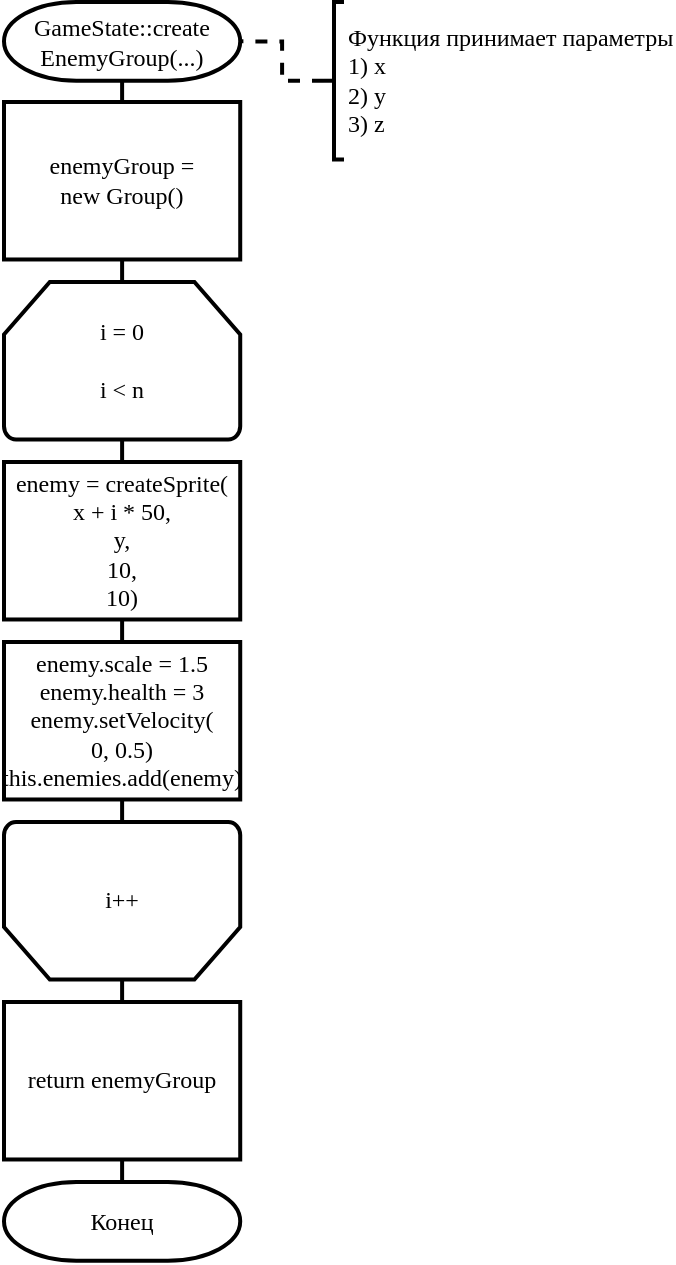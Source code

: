 <mxfile version="14.5.1" type="device"><diagram id="JUUeBPBLSwcHTzahS-xT" name="Page-1"><mxGraphModel dx="284" dy="518" grid="1" gridSize="10" guides="1" tooltips="1" connect="1" arrows="1" fold="1" page="1" pageScale="1" pageWidth="827" pageHeight="1169" math="0" shadow="0"><root><mxCell id="0"/><mxCell id="1" parent="0"/><mxCell id="3ERIvJ0DLFZa7S6mVsLI-9" style="edgeStyle=orthogonalEdgeStyle;rounded=0;orthogonalLoop=1;jettySize=auto;html=1;exitX=0.5;exitY=1;exitDx=0;exitDy=0;exitPerimeter=0;entryX=0.5;entryY=0;entryDx=0;entryDy=0;endArrow=none;endFill=0;strokeWidth=2;" edge="1" parent="1" source="3ERIvJ0DLFZa7S6mVsLI-1" target="3ERIvJ0DLFZa7S6mVsLI-2"><mxGeometry relative="1" as="geometry"/></mxCell><mxCell id="3ERIvJ0DLFZa7S6mVsLI-1" value="GameState::create&lt;br&gt;EnemyGroup(...)" style="strokeWidth=2;html=1;shape=mxgraph.flowchart.terminator;whiteSpace=wrap;fontFamily=Times New Roman;" vertex="1" parent="1"><mxGeometry x="40" y="40" width="118.11" height="39.37" as="geometry"/></mxCell><mxCell id="3ERIvJ0DLFZa7S6mVsLI-10" style="edgeStyle=orthogonalEdgeStyle;rounded=0;orthogonalLoop=1;jettySize=auto;html=1;exitX=0.5;exitY=1;exitDx=0;exitDy=0;entryX=0.5;entryY=0;entryDx=0;entryDy=0;entryPerimeter=0;endArrow=none;endFill=0;strokeWidth=2;" edge="1" parent="1" source="3ERIvJ0DLFZa7S6mVsLI-2" target="3ERIvJ0DLFZa7S6mVsLI-3"><mxGeometry relative="1" as="geometry"/></mxCell><mxCell id="3ERIvJ0DLFZa7S6mVsLI-2" value="enemyGroup =&lt;br&gt;new Group()" style="rounded=0;whiteSpace=wrap;html=1;absoluteArcSize=1;arcSize=14;strokeWidth=2;fontFamily=Times New Roman;" vertex="1" parent="1"><mxGeometry x="40" y="90" width="118.11" height="78.74" as="geometry"/></mxCell><mxCell id="3ERIvJ0DLFZa7S6mVsLI-11" style="edgeStyle=orthogonalEdgeStyle;rounded=0;orthogonalLoop=1;jettySize=auto;html=1;exitX=0.5;exitY=1;exitDx=0;exitDy=0;exitPerimeter=0;entryX=0.5;entryY=0;entryDx=0;entryDy=0;endArrow=none;endFill=0;strokeWidth=2;" edge="1" parent="1" source="3ERIvJ0DLFZa7S6mVsLI-3" target="3ERIvJ0DLFZa7S6mVsLI-4"><mxGeometry relative="1" as="geometry"/></mxCell><mxCell id="3ERIvJ0DLFZa7S6mVsLI-3" value="i = 0&lt;br&gt;&lt;br&gt;i &amp;lt; n" style="strokeWidth=2;html=1;shape=mxgraph.flowchart.loop_limit;whiteSpace=wrap;rounded=0;fontFamily=Times New Roman;" vertex="1" parent="1"><mxGeometry x="40" y="180" width="118.11" height="78.74" as="geometry"/></mxCell><mxCell id="3ERIvJ0DLFZa7S6mVsLI-12" style="edgeStyle=orthogonalEdgeStyle;rounded=0;orthogonalLoop=1;jettySize=auto;html=1;exitX=0.5;exitY=1;exitDx=0;exitDy=0;entryX=0.5;entryY=0;entryDx=0;entryDy=0;endArrow=none;endFill=0;strokeWidth=2;" edge="1" parent="1" source="3ERIvJ0DLFZa7S6mVsLI-4" target="3ERIvJ0DLFZa7S6mVsLI-5"><mxGeometry relative="1" as="geometry"/></mxCell><mxCell id="3ERIvJ0DLFZa7S6mVsLI-4" value="enemy = createSprite(&lt;br&gt;x + i * 50,&lt;br&gt;y,&lt;br&gt;10,&lt;br&gt;10)" style="rounded=0;whiteSpace=wrap;html=1;absoluteArcSize=1;arcSize=14;strokeWidth=2;fontFamily=Times New Roman;" vertex="1" parent="1"><mxGeometry x="40" y="270" width="118.11" height="78.74" as="geometry"/></mxCell><mxCell id="3ERIvJ0DLFZa7S6mVsLI-13" style="edgeStyle=orthogonalEdgeStyle;rounded=0;orthogonalLoop=1;jettySize=auto;html=1;exitX=0.5;exitY=1;exitDx=0;exitDy=0;entryX=0.5;entryY=1;entryDx=0;entryDy=0;entryPerimeter=0;endArrow=none;endFill=0;strokeWidth=2;" edge="1" parent="1" source="3ERIvJ0DLFZa7S6mVsLI-5" target="3ERIvJ0DLFZa7S6mVsLI-6"><mxGeometry relative="1" as="geometry"/></mxCell><mxCell id="3ERIvJ0DLFZa7S6mVsLI-5" value="enemy.scale = 1.5&lt;br&gt;enemy.health = 3&lt;br&gt;enemy.setVelocity(&lt;br&gt;0, 0.5)&lt;br&gt;this.enemies.add(enemy)" style="rounded=0;whiteSpace=wrap;html=1;absoluteArcSize=1;arcSize=14;strokeWidth=2;fontFamily=Times New Roman;" vertex="1" parent="1"><mxGeometry x="40" y="360" width="118.11" height="78.74" as="geometry"/></mxCell><mxCell id="3ERIvJ0DLFZa7S6mVsLI-14" style="edgeStyle=orthogonalEdgeStyle;rounded=0;orthogonalLoop=1;jettySize=auto;html=1;exitX=0.5;exitY=0;exitDx=0;exitDy=0;exitPerimeter=0;entryX=0.5;entryY=0;entryDx=0;entryDy=0;endArrow=none;endFill=0;strokeWidth=2;" edge="1" parent="1" source="3ERIvJ0DLFZa7S6mVsLI-6" target="3ERIvJ0DLFZa7S6mVsLI-7"><mxGeometry relative="1" as="geometry"/></mxCell><mxCell id="3ERIvJ0DLFZa7S6mVsLI-6" value="i++" style="strokeWidth=2;html=1;shape=mxgraph.flowchart.loop_limit;whiteSpace=wrap;rounded=0;fontFamily=Times New Roman;direction=west;" vertex="1" parent="1"><mxGeometry x="40" y="450" width="118.11" height="78.74" as="geometry"/></mxCell><mxCell id="3ERIvJ0DLFZa7S6mVsLI-15" style="edgeStyle=orthogonalEdgeStyle;rounded=0;orthogonalLoop=1;jettySize=auto;html=1;exitX=0.5;exitY=1;exitDx=0;exitDy=0;entryX=0.5;entryY=0;entryDx=0;entryDy=0;entryPerimeter=0;endArrow=none;endFill=0;strokeWidth=2;" edge="1" parent="1" source="3ERIvJ0DLFZa7S6mVsLI-7" target="3ERIvJ0DLFZa7S6mVsLI-8"><mxGeometry relative="1" as="geometry"/></mxCell><mxCell id="3ERIvJ0DLFZa7S6mVsLI-7" value="return enemyGroup" style="rounded=0;whiteSpace=wrap;html=1;absoluteArcSize=1;arcSize=14;strokeWidth=2;fontFamily=Times New Roman;" vertex="1" parent="1"><mxGeometry x="40" y="540" width="118.11" height="78.74" as="geometry"/></mxCell><mxCell id="3ERIvJ0DLFZa7S6mVsLI-8" value="Конец" style="strokeWidth=2;html=1;shape=mxgraph.flowchart.terminator;whiteSpace=wrap;fontFamily=Times New Roman;" vertex="1" parent="1"><mxGeometry x="40" y="630" width="118.11" height="39.37" as="geometry"/></mxCell><mxCell id="3ERIvJ0DLFZa7S6mVsLI-17" style="edgeStyle=orthogonalEdgeStyle;rounded=0;orthogonalLoop=1;jettySize=auto;html=1;exitX=0;exitY=0.5;exitDx=0;exitDy=0;exitPerimeter=0;entryX=1;entryY=0.5;entryDx=0;entryDy=0;entryPerimeter=0;endArrow=none;endFill=0;strokeWidth=2;dashed=1;" edge="1" parent="1" source="3ERIvJ0DLFZa7S6mVsLI-16" target="3ERIvJ0DLFZa7S6mVsLI-1"><mxGeometry relative="1" as="geometry"/></mxCell><mxCell id="3ERIvJ0DLFZa7S6mVsLI-16" value="Функция принимает параметры&lt;br&gt;1) x&lt;br&gt;2) y&lt;br&gt;3) z" style="strokeWidth=2;html=1;shape=mxgraph.flowchart.annotation_2;align=left;labelPosition=right;pointerEvents=1;rounded=0;fontFamily=Times New Roman;" vertex="1" parent="1"><mxGeometry x="200" y="40" width="10" height="78.74" as="geometry"/></mxCell></root></mxGraphModel></diagram></mxfile>